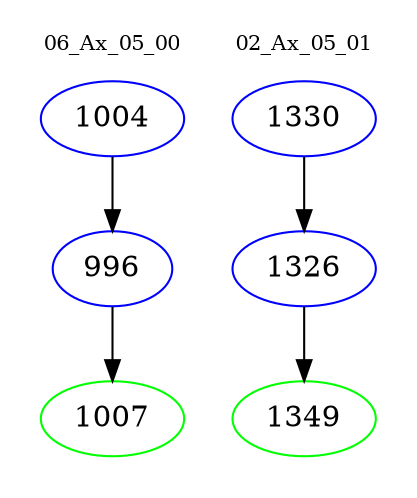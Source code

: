 digraph{
subgraph cluster_0 {
color = white
label = "06_Ax_05_00";
fontsize=10;
T0_1004 [label="1004", color="blue"]
T0_1004 -> T0_996 [color="black"]
T0_996 [label="996", color="blue"]
T0_996 -> T0_1007 [color="black"]
T0_1007 [label="1007", color="green"]
}
subgraph cluster_1 {
color = white
label = "02_Ax_05_01";
fontsize=10;
T1_1330 [label="1330", color="blue"]
T1_1330 -> T1_1326 [color="black"]
T1_1326 [label="1326", color="blue"]
T1_1326 -> T1_1349 [color="black"]
T1_1349 [label="1349", color="green"]
}
}

